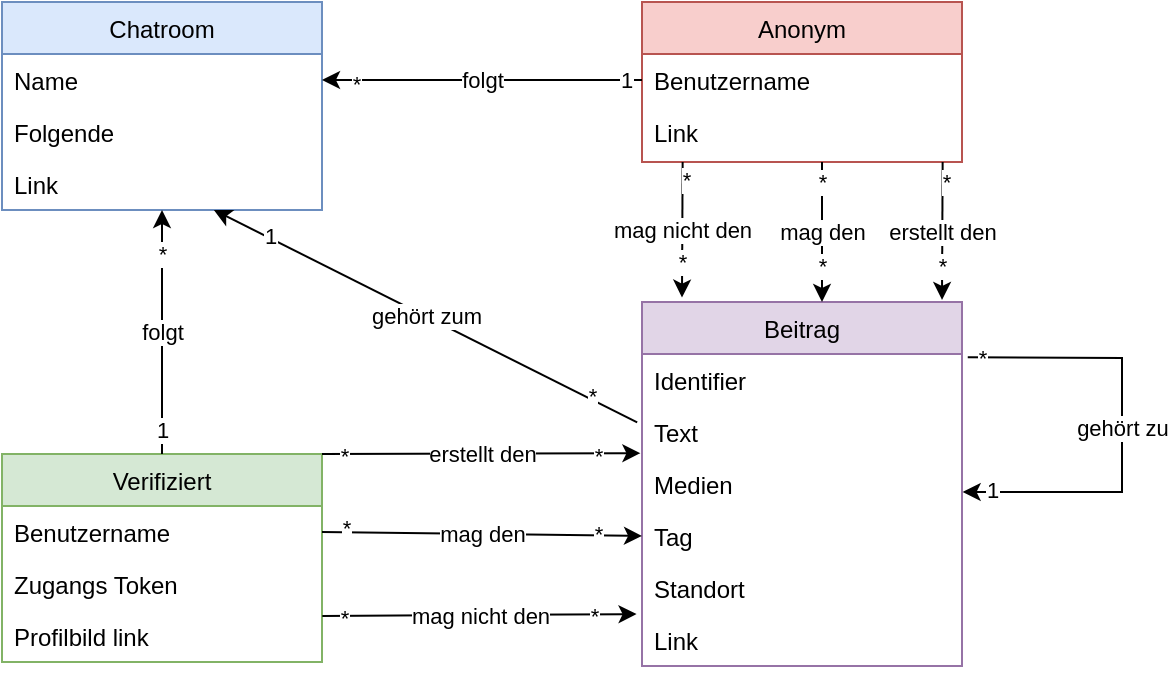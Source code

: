 <mxfile version="23.1.4" type="device">
  <diagram id="C5RBs43oDa-KdzZeNtuy" name="Page-1">
    <mxGraphModel dx="830" dy="1627" grid="1" gridSize="10" guides="1" tooltips="1" connect="1" arrows="1" fold="1" page="1" pageScale="1" pageWidth="827" pageHeight="1169" math="0" shadow="0">
      <root>
        <mxCell id="WIyWlLk6GJQsqaUBKTNV-0" />
        <mxCell id="WIyWlLk6GJQsqaUBKTNV-1" parent="WIyWlLk6GJQsqaUBKTNV-0" />
        <mxCell id="zkfFHV4jXpPFQw0GAbJ--0" value="Beitrag" style="swimlane;fontStyle=0;align=center;verticalAlign=top;childLayout=stackLayout;horizontal=1;startSize=26;horizontalStack=0;resizeParent=1;resizeLast=0;collapsible=1;marginBottom=0;rounded=0;shadow=0;strokeWidth=1;fillColor=#e1d5e7;strokeColor=#9673a6;" parent="WIyWlLk6GJQsqaUBKTNV-1" vertex="1">
          <mxGeometry x="320" y="70" width="160" height="182" as="geometry">
            <mxRectangle x="230" y="140" width="160" height="26" as="alternateBounds" />
          </mxGeometry>
        </mxCell>
        <mxCell id="tdyQbTesufv4xPCYSzyx-6" value="Identifier" style="text;align=left;verticalAlign=top;spacingLeft=4;spacingRight=4;overflow=hidden;rotatable=0;points=[[0,0.5],[1,0.5]];portConstraint=eastwest;rounded=0;shadow=0;html=0;" parent="zkfFHV4jXpPFQw0GAbJ--0" vertex="1">
          <mxGeometry y="26" width="160" height="26" as="geometry" />
        </mxCell>
        <mxCell id="zkfFHV4jXpPFQw0GAbJ--2" value="Text" style="text;align=left;verticalAlign=top;spacingLeft=4;spacingRight=4;overflow=hidden;rotatable=0;points=[[0,0.5],[1,0.5]];portConstraint=eastwest;rounded=0;shadow=0;html=0;" parent="zkfFHV4jXpPFQw0GAbJ--0" vertex="1">
          <mxGeometry y="52" width="160" height="26" as="geometry" />
        </mxCell>
        <mxCell id="xivR8xFjDP2OUeOoNxAv-6" value="Medien" style="text;align=left;verticalAlign=top;spacingLeft=4;spacingRight=4;overflow=hidden;rotatable=0;points=[[0,0.5],[1,0.5]];portConstraint=eastwest;rounded=0;shadow=0;html=0;" parent="zkfFHV4jXpPFQw0GAbJ--0" vertex="1">
          <mxGeometry y="78" width="160" height="26" as="geometry" />
        </mxCell>
        <mxCell id="xivR8xFjDP2OUeOoNxAv-7" value="Tag" style="text;align=left;verticalAlign=top;spacingLeft=4;spacingRight=4;overflow=hidden;rotatable=0;points=[[0,0.5],[1,0.5]];portConstraint=eastwest;rounded=0;shadow=0;html=0;" parent="zkfFHV4jXpPFQw0GAbJ--0" vertex="1">
          <mxGeometry y="104" width="160" height="26" as="geometry" />
        </mxCell>
        <mxCell id="xivR8xFjDP2OUeOoNxAv-8" value="Standort" style="text;align=left;verticalAlign=top;spacingLeft=4;spacingRight=4;overflow=hidden;rotatable=0;points=[[0,0.5],[1,0.5]];portConstraint=eastwest;rounded=0;shadow=0;html=0;" parent="zkfFHV4jXpPFQw0GAbJ--0" vertex="1">
          <mxGeometry y="130" width="160" height="26" as="geometry" />
        </mxCell>
        <mxCell id="xivR8xFjDP2OUeOoNxAv-39" value="" style="endArrow=classic;html=1;rounded=0;exitX=1.018;exitY=0.152;exitDx=0;exitDy=0;exitPerimeter=0;entryX=1.002;entryY=0.654;entryDx=0;entryDy=0;entryPerimeter=0;" parent="zkfFHV4jXpPFQw0GAbJ--0" source="zkfFHV4jXpPFQw0GAbJ--0" target="xivR8xFjDP2OUeOoNxAv-6" edge="1">
          <mxGeometry relative="1" as="geometry">
            <mxPoint x="174" y="20" as="sourcePoint" />
            <mxPoint x="240" y="70" as="targetPoint" />
            <Array as="points">
              <mxPoint x="240" y="28" />
              <mxPoint x="240" y="95" />
            </Array>
          </mxGeometry>
        </mxCell>
        <mxCell id="xivR8xFjDP2OUeOoNxAv-40" value="gehört zu" style="edgeLabel;resizable=0;html=1;align=center;verticalAlign=middle;" parent="xivR8xFjDP2OUeOoNxAv-39" connectable="0" vertex="1">
          <mxGeometry relative="1" as="geometry" />
        </mxCell>
        <mxCell id="KU6OePEWpPYiwk-hXVTw-7" value="1" style="edgeLabel;html=1;align=center;verticalAlign=middle;resizable=0;points=[];" parent="xivR8xFjDP2OUeOoNxAv-39" vertex="1" connectable="0">
          <mxGeometry x="0.866" y="-1" relative="1" as="geometry">
            <mxPoint as="offset" />
          </mxGeometry>
        </mxCell>
        <mxCell id="KU6OePEWpPYiwk-hXVTw-8" value="*" style="edgeLabel;html=1;align=center;verticalAlign=middle;resizable=0;points=[];" parent="xivR8xFjDP2OUeOoNxAv-39" vertex="1" connectable="0">
          <mxGeometry x="-0.941" relative="1" as="geometry">
            <mxPoint as="offset" />
          </mxGeometry>
        </mxCell>
        <mxCell id="ZhWCZaqq9nW5vbhEN_XT-1" value="Link" style="text;align=left;verticalAlign=top;spacingLeft=4;spacingRight=4;overflow=hidden;rotatable=0;points=[[0,0.5],[1,0.5]];portConstraint=eastwest;rounded=0;shadow=0;html=0;" vertex="1" parent="zkfFHV4jXpPFQw0GAbJ--0">
          <mxGeometry y="156" width="160" height="26" as="geometry" />
        </mxCell>
        <mxCell id="xivR8xFjDP2OUeOoNxAv-9" value="Anonym" style="swimlane;fontStyle=0;align=center;verticalAlign=top;childLayout=stackLayout;horizontal=1;startSize=26;horizontalStack=0;resizeParent=1;resizeLast=0;collapsible=1;marginBottom=0;rounded=0;shadow=0;strokeWidth=1;fillColor=#f8cecc;strokeColor=#b85450;" parent="WIyWlLk6GJQsqaUBKTNV-1" vertex="1">
          <mxGeometry x="320" y="-80" width="160" height="80" as="geometry">
            <mxRectangle x="240" y="260" width="160" height="26" as="alternateBounds" />
          </mxGeometry>
        </mxCell>
        <mxCell id="xivR8xFjDP2OUeOoNxAv-10" value="Benutzername" style="text;align=left;verticalAlign=top;spacingLeft=4;spacingRight=4;overflow=hidden;rotatable=0;points=[[0,0.5],[1,0.5]];portConstraint=eastwest;" parent="xivR8xFjDP2OUeOoNxAv-9" vertex="1">
          <mxGeometry y="26" width="160" height="26" as="geometry" />
        </mxCell>
        <mxCell id="xivR8xFjDP2OUeOoNxAv-11" value="Link" style="text;align=left;verticalAlign=top;spacingLeft=4;spacingRight=4;overflow=hidden;rotatable=0;points=[[0,0.5],[1,0.5]];portConstraint=eastwest;rounded=0;shadow=0;html=0;" parent="xivR8xFjDP2OUeOoNxAv-9" vertex="1">
          <mxGeometry y="52" width="160" height="26" as="geometry" />
        </mxCell>
        <mxCell id="xivR8xFjDP2OUeOoNxAv-13" value="Verifiziert" style="swimlane;fontStyle=0;align=center;verticalAlign=top;childLayout=stackLayout;horizontal=1;startSize=26;horizontalStack=0;resizeParent=1;resizeLast=0;collapsible=1;marginBottom=0;rounded=0;shadow=0;strokeWidth=1;fillColor=#d5e8d4;strokeColor=#82b366;" parent="WIyWlLk6GJQsqaUBKTNV-1" vertex="1">
          <mxGeometry y="146" width="160" height="104" as="geometry">
            <mxRectangle x="240" y="260" width="160" height="26" as="alternateBounds" />
          </mxGeometry>
        </mxCell>
        <mxCell id="xivR8xFjDP2OUeOoNxAv-14" value="Benutzername" style="text;align=left;verticalAlign=top;spacingLeft=4;spacingRight=4;overflow=hidden;rotatable=0;points=[[0,0.5],[1,0.5]];portConstraint=eastwest;" parent="xivR8xFjDP2OUeOoNxAv-13" vertex="1">
          <mxGeometry y="26" width="160" height="26" as="geometry" />
        </mxCell>
        <mxCell id="xivR8xFjDP2OUeOoNxAv-15" value="Zugangs Token" style="text;align=left;verticalAlign=top;spacingLeft=4;spacingRight=4;overflow=hidden;rotatable=0;points=[[0,0.5],[1,0.5]];portConstraint=eastwest;rounded=0;shadow=0;html=0;" parent="xivR8xFjDP2OUeOoNxAv-13" vertex="1">
          <mxGeometry y="52" width="160" height="26" as="geometry" />
        </mxCell>
        <mxCell id="ZhWCZaqq9nW5vbhEN_XT-0" value="Profilbild link" style="text;align=left;verticalAlign=top;spacingLeft=4;spacingRight=4;overflow=hidden;rotatable=0;points=[[0,0.5],[1,0.5]];portConstraint=eastwest;rounded=0;shadow=0;html=0;" vertex="1" parent="xivR8xFjDP2OUeOoNxAv-13">
          <mxGeometry y="78" width="160" height="26" as="geometry" />
        </mxCell>
        <mxCell id="xivR8xFjDP2OUeOoNxAv-26" value="Chatroom" style="swimlane;fontStyle=0;align=center;verticalAlign=top;childLayout=stackLayout;horizontal=1;startSize=26;horizontalStack=0;resizeParent=1;resizeLast=0;collapsible=1;marginBottom=0;rounded=0;shadow=0;strokeWidth=1;fillColor=#dae8fc;strokeColor=#6c8ebf;" parent="WIyWlLk6GJQsqaUBKTNV-1" vertex="1">
          <mxGeometry y="-80" width="160" height="104" as="geometry">
            <mxRectangle x="230" y="140" width="160" height="26" as="alternateBounds" />
          </mxGeometry>
        </mxCell>
        <mxCell id="xivR8xFjDP2OUeOoNxAv-27" value="Name" style="text;align=left;verticalAlign=top;spacingLeft=4;spacingRight=4;overflow=hidden;rotatable=0;points=[[0,0.5],[1,0.5]];portConstraint=eastwest;rounded=0;shadow=0;html=0;" parent="xivR8xFjDP2OUeOoNxAv-26" vertex="1">
          <mxGeometry y="26" width="160" height="26" as="geometry" />
        </mxCell>
        <mxCell id="xivR8xFjDP2OUeOoNxAv-55" value="Folgende" style="text;align=left;verticalAlign=top;spacingLeft=4;spacingRight=4;overflow=hidden;rotatable=0;points=[[0,0.5],[1,0.5]];portConstraint=eastwest;rounded=0;shadow=0;html=0;" parent="xivR8xFjDP2OUeOoNxAv-26" vertex="1">
          <mxGeometry y="52" width="160" height="26" as="geometry" />
        </mxCell>
        <mxCell id="xivR8xFjDP2OUeOoNxAv-31" value="Link" style="text;align=left;verticalAlign=top;spacingLeft=4;spacingRight=4;overflow=hidden;rotatable=0;points=[[0,0.5],[1,0.5]];portConstraint=eastwest;rounded=0;shadow=0;html=0;" parent="xivR8xFjDP2OUeOoNxAv-26" vertex="1">
          <mxGeometry y="78" width="160" height="26" as="geometry" />
        </mxCell>
        <mxCell id="xivR8xFjDP2OUeOoNxAv-59" value="" style="endArrow=classic;html=1;rounded=0;entryX=0.873;entryY=-0.008;entryDx=0;entryDy=0;entryPerimeter=0;" parent="WIyWlLk6GJQsqaUBKTNV-1" edge="1">
          <mxGeometry relative="1" as="geometry">
            <mxPoint x="470.32" as="sourcePoint" />
            <mxPoint x="470.0" y="68.96" as="targetPoint" />
          </mxGeometry>
        </mxCell>
        <mxCell id="xivR8xFjDP2OUeOoNxAv-60" value="erstellt den" style="edgeLabel;resizable=0;html=1;align=center;verticalAlign=middle;" parent="xivR8xFjDP2OUeOoNxAv-59" connectable="0" vertex="1">
          <mxGeometry relative="1" as="geometry" />
        </mxCell>
        <mxCell id="KU6OePEWpPYiwk-hXVTw-11" value="*" style="edgeLabel;html=1;align=center;verticalAlign=middle;resizable=0;points=[];" parent="xivR8xFjDP2OUeOoNxAv-59" vertex="1" connectable="0">
          <mxGeometry x="-0.728" y="1" relative="1" as="geometry">
            <mxPoint as="offset" />
          </mxGeometry>
        </mxCell>
        <mxCell id="KU6OePEWpPYiwk-hXVTw-14" value="*" style="edgeLabel;html=1;align=center;verticalAlign=middle;resizable=0;points=[];" parent="xivR8xFjDP2OUeOoNxAv-59" vertex="1" connectable="0">
          <mxGeometry x="0.491" relative="1" as="geometry">
            <mxPoint as="offset" />
          </mxGeometry>
        </mxCell>
        <mxCell id="xivR8xFjDP2OUeOoNxAv-61" value="" style="endArrow=classic;html=1;rounded=0;entryX=0.5;entryY=0;entryDx=0;entryDy=0;exitX=0.5;exitY=1;exitDx=0;exitDy=0;" parent="WIyWlLk6GJQsqaUBKTNV-1" edge="1">
          <mxGeometry relative="1" as="geometry">
            <mxPoint x="410" as="sourcePoint" />
            <mxPoint x="410" y="70" as="targetPoint" />
          </mxGeometry>
        </mxCell>
        <mxCell id="xivR8xFjDP2OUeOoNxAv-62" value="mag den" style="edgeLabel;resizable=0;html=1;align=center;verticalAlign=middle;" parent="xivR8xFjDP2OUeOoNxAv-61" connectable="0" vertex="1">
          <mxGeometry relative="1" as="geometry" />
        </mxCell>
        <mxCell id="KU6OePEWpPYiwk-hXVTw-10" value="*" style="edgeLabel;html=1;align=center;verticalAlign=middle;resizable=0;points=[];" parent="xivR8xFjDP2OUeOoNxAv-61" vertex="1" connectable="0">
          <mxGeometry x="-0.709" relative="1" as="geometry">
            <mxPoint as="offset" />
          </mxGeometry>
        </mxCell>
        <mxCell id="KU6OePEWpPYiwk-hXVTw-13" value="*" style="edgeLabel;html=1;align=center;verticalAlign=middle;resizable=0;points=[];" parent="xivR8xFjDP2OUeOoNxAv-61" vertex="1" connectable="0">
          <mxGeometry x="0.491" relative="1" as="geometry">
            <mxPoint as="offset" />
          </mxGeometry>
        </mxCell>
        <mxCell id="xivR8xFjDP2OUeOoNxAv-64" value="" style="endArrow=classic;html=1;rounded=0;entryX=0.248;entryY=-0.017;entryDx=0;entryDy=0;exitX=0.25;exitY=1;exitDx=0;exitDy=0;entryPerimeter=0;" parent="WIyWlLk6GJQsqaUBKTNV-1" edge="1">
          <mxGeometry relative="1" as="geometry">
            <mxPoint x="340.32" as="sourcePoint" />
            <mxPoint x="340.0" y="67.79" as="targetPoint" />
          </mxGeometry>
        </mxCell>
        <mxCell id="xivR8xFjDP2OUeOoNxAv-65" value="mag nicht den" style="edgeLabel;resizable=0;html=1;align=center;verticalAlign=middle;" parent="xivR8xFjDP2OUeOoNxAv-64" connectable="0" vertex="1">
          <mxGeometry relative="1" as="geometry" />
        </mxCell>
        <mxCell id="KU6OePEWpPYiwk-hXVTw-9" value="*" style="edgeLabel;html=1;align=center;verticalAlign=middle;resizable=0;points=[];" parent="xivR8xFjDP2OUeOoNxAv-64" vertex="1" connectable="0">
          <mxGeometry x="-0.746" y="1" relative="1" as="geometry">
            <mxPoint as="offset" />
          </mxGeometry>
        </mxCell>
        <mxCell id="KU6OePEWpPYiwk-hXVTw-12" value="*" style="edgeLabel;html=1;align=center;verticalAlign=middle;resizable=0;points=[];" parent="xivR8xFjDP2OUeOoNxAv-64" vertex="1" connectable="0">
          <mxGeometry x="0.469" relative="1" as="geometry">
            <mxPoint as="offset" />
          </mxGeometry>
        </mxCell>
        <mxCell id="xivR8xFjDP2OUeOoNxAv-66" value="" style="endArrow=classic;html=1;rounded=0;exitX=-0.015;exitY=0.315;exitDx=0;exitDy=0;exitPerimeter=0;" parent="WIyWlLk6GJQsqaUBKTNV-1" source="zkfFHV4jXpPFQw0GAbJ--2" target="xivR8xFjDP2OUeOoNxAv-31" edge="1">
          <mxGeometry relative="1" as="geometry">
            <mxPoint x="280.32" y="50" as="sourcePoint" />
            <mxPoint x="162.88" y="50.598" as="targetPoint" />
          </mxGeometry>
        </mxCell>
        <mxCell id="xivR8xFjDP2OUeOoNxAv-67" value="gehört zum" style="edgeLabel;resizable=0;html=1;align=center;verticalAlign=middle;" parent="xivR8xFjDP2OUeOoNxAv-66" connectable="0" vertex="1">
          <mxGeometry relative="1" as="geometry" />
        </mxCell>
        <mxCell id="KU6OePEWpPYiwk-hXVTw-5" value="1" style="edgeLabel;html=1;align=center;verticalAlign=middle;resizable=0;points=[];" parent="xivR8xFjDP2OUeOoNxAv-66" vertex="1" connectable="0">
          <mxGeometry x="0.744" y="-1" relative="1" as="geometry">
            <mxPoint as="offset" />
          </mxGeometry>
        </mxCell>
        <mxCell id="KU6OePEWpPYiwk-hXVTw-6" value="*" style="edgeLabel;html=1;align=center;verticalAlign=middle;resizable=0;points=[];" parent="xivR8xFjDP2OUeOoNxAv-66" vertex="1" connectable="0">
          <mxGeometry x="-0.778" y="-2" relative="1" as="geometry">
            <mxPoint as="offset" />
          </mxGeometry>
        </mxCell>
        <mxCell id="tdyQbTesufv4xPCYSzyx-0" value="" style="endArrow=classic;html=1;rounded=0;entryX=-0.005;entryY=0.907;entryDx=0;entryDy=0;entryPerimeter=0;exitX=1;exitY=0;exitDx=0;exitDy=0;" parent="WIyWlLk6GJQsqaUBKTNV-1" source="xivR8xFjDP2OUeOoNxAv-13" target="zkfFHV4jXpPFQw0GAbJ--2" edge="1">
          <mxGeometry relative="1" as="geometry">
            <mxPoint x="200.32" y="120" as="sourcePoint" />
            <mxPoint x="200.0" y="188.96" as="targetPoint" />
          </mxGeometry>
        </mxCell>
        <mxCell id="tdyQbTesufv4xPCYSzyx-1" value="erstellt den" style="edgeLabel;resizable=0;html=1;align=center;verticalAlign=middle;" parent="tdyQbTesufv4xPCYSzyx-0" connectable="0" vertex="1">
          <mxGeometry relative="1" as="geometry" />
        </mxCell>
        <mxCell id="KU6OePEWpPYiwk-hXVTw-15" value="*" style="edgeLabel;html=1;align=center;verticalAlign=middle;resizable=0;points=[];" parent="tdyQbTesufv4xPCYSzyx-0" vertex="1" connectable="0">
          <mxGeometry x="-0.859" y="-1" relative="1" as="geometry">
            <mxPoint as="offset" />
          </mxGeometry>
        </mxCell>
        <mxCell id="KU6OePEWpPYiwk-hXVTw-18" value="*" style="edgeLabel;html=1;align=center;verticalAlign=middle;resizable=0;points=[];" parent="tdyQbTesufv4xPCYSzyx-0" vertex="1" connectable="0">
          <mxGeometry x="0.729" y="-1" relative="1" as="geometry">
            <mxPoint as="offset" />
          </mxGeometry>
        </mxCell>
        <mxCell id="tdyQbTesufv4xPCYSzyx-2" value="" style="endArrow=classic;html=1;rounded=0;entryX=0;entryY=0.5;entryDx=0;entryDy=0;exitX=1;exitY=0.5;exitDx=0;exitDy=0;" parent="WIyWlLk6GJQsqaUBKTNV-1" source="xivR8xFjDP2OUeOoNxAv-14" target="xivR8xFjDP2OUeOoNxAv-7" edge="1">
          <mxGeometry relative="1" as="geometry">
            <mxPoint x="200" y="150" as="sourcePoint" />
            <mxPoint x="200" y="220" as="targetPoint" />
          </mxGeometry>
        </mxCell>
        <mxCell id="tdyQbTesufv4xPCYSzyx-3" value="mag den" style="edgeLabel;resizable=0;html=1;align=center;verticalAlign=middle;" parent="tdyQbTesufv4xPCYSzyx-2" connectable="0" vertex="1">
          <mxGeometry relative="1" as="geometry" />
        </mxCell>
        <mxCell id="KU6OePEWpPYiwk-hXVTw-16" value="*" style="edgeLabel;html=1;align=center;verticalAlign=middle;resizable=0;points=[];" parent="tdyQbTesufv4xPCYSzyx-2" vertex="1" connectable="0">
          <mxGeometry x="-0.855" y="2" relative="1" as="geometry">
            <mxPoint as="offset" />
          </mxGeometry>
        </mxCell>
        <mxCell id="KU6OePEWpPYiwk-hXVTw-19" value="*" style="edgeLabel;html=1;align=center;verticalAlign=middle;resizable=0;points=[];" parent="tdyQbTesufv4xPCYSzyx-2" vertex="1" connectable="0">
          <mxGeometry x="0.725" y="1" relative="1" as="geometry">
            <mxPoint as="offset" />
          </mxGeometry>
        </mxCell>
        <mxCell id="tdyQbTesufv4xPCYSzyx-4" value="" style="endArrow=classic;html=1;rounded=0;entryX=-0.017;entryY=1.002;entryDx=0;entryDy=0;exitX=1.001;exitY=1.115;exitDx=0;exitDy=0;entryPerimeter=0;exitPerimeter=0;" parent="WIyWlLk6GJQsqaUBKTNV-1" source="xivR8xFjDP2OUeOoNxAv-15" target="xivR8xFjDP2OUeOoNxAv-8" edge="1">
          <mxGeometry relative="1" as="geometry">
            <mxPoint x="210.32" y="200" as="sourcePoint" />
            <mxPoint x="210.0" y="267.79" as="targetPoint" />
          </mxGeometry>
        </mxCell>
        <mxCell id="tdyQbTesufv4xPCYSzyx-5" value="mag nicht den" style="edgeLabel;resizable=0;html=1;align=center;verticalAlign=middle;" parent="tdyQbTesufv4xPCYSzyx-4" connectable="0" vertex="1">
          <mxGeometry relative="1" as="geometry" />
        </mxCell>
        <mxCell id="KU6OePEWpPYiwk-hXVTw-17" value="*" style="edgeLabel;html=1;align=center;verticalAlign=middle;resizable=0;points=[];" parent="tdyQbTesufv4xPCYSzyx-4" vertex="1" connectable="0">
          <mxGeometry x="-0.86" y="-1" relative="1" as="geometry">
            <mxPoint as="offset" />
          </mxGeometry>
        </mxCell>
        <mxCell id="KU6OePEWpPYiwk-hXVTw-20" value="*" style="edgeLabel;html=1;align=center;verticalAlign=middle;resizable=0;points=[];" parent="tdyQbTesufv4xPCYSzyx-4" vertex="1" connectable="0">
          <mxGeometry x="0.729" y="-1" relative="1" as="geometry">
            <mxPoint as="offset" />
          </mxGeometry>
        </mxCell>
        <mxCell id="tdyQbTesufv4xPCYSzyx-7" value="" style="endArrow=classic;html=1;rounded=0;exitX=0.5;exitY=0;exitDx=0;exitDy=0;" parent="WIyWlLk6GJQsqaUBKTNV-1" source="xivR8xFjDP2OUeOoNxAv-13" target="xivR8xFjDP2OUeOoNxAv-31" edge="1">
          <mxGeometry relative="1" as="geometry">
            <mxPoint x="70" y="110" as="sourcePoint" />
            <mxPoint x="80.16" y="53.848" as="targetPoint" />
          </mxGeometry>
        </mxCell>
        <mxCell id="tdyQbTesufv4xPCYSzyx-8" value="folgt" style="edgeLabel;resizable=0;html=1;align=center;verticalAlign=middle;" parent="tdyQbTesufv4xPCYSzyx-7" connectable="0" vertex="1">
          <mxGeometry relative="1" as="geometry" />
        </mxCell>
        <mxCell id="KU6OePEWpPYiwk-hXVTw-2" value="*" style="edgeLabel;html=1;align=center;verticalAlign=middle;resizable=0;points=[];" parent="tdyQbTesufv4xPCYSzyx-7" vertex="1" connectable="0">
          <mxGeometry x="0.68" y="-1" relative="1" as="geometry">
            <mxPoint x="-1" y="2" as="offset" />
          </mxGeometry>
        </mxCell>
        <mxCell id="KU6OePEWpPYiwk-hXVTw-3" value="1" style="edgeLabel;html=1;align=center;verticalAlign=middle;resizable=0;points=[];" parent="tdyQbTesufv4xPCYSzyx-7" vertex="1" connectable="0">
          <mxGeometry x="-0.883" y="-2" relative="1" as="geometry">
            <mxPoint x="-2" y="-5" as="offset" />
          </mxGeometry>
        </mxCell>
        <mxCell id="tdyQbTesufv4xPCYSzyx-9" value="" style="endArrow=classic;html=1;rounded=0;entryX=1;entryY=0.5;entryDx=0;entryDy=0;exitX=0;exitY=0.5;exitDx=0;exitDy=0;" parent="WIyWlLk6GJQsqaUBKTNV-1" source="xivR8xFjDP2OUeOoNxAv-10" target="xivR8xFjDP2OUeOoNxAv-27" edge="1">
          <mxGeometry relative="1" as="geometry">
            <mxPoint x="240" y="-18" as="sourcePoint" />
            <mxPoint x="240" y="-110" as="targetPoint" />
          </mxGeometry>
        </mxCell>
        <mxCell id="tdyQbTesufv4xPCYSzyx-10" value="folgt" style="edgeLabel;resizable=0;html=1;align=center;verticalAlign=middle;" parent="tdyQbTesufv4xPCYSzyx-9" connectable="0" vertex="1">
          <mxGeometry relative="1" as="geometry" />
        </mxCell>
        <mxCell id="KU6OePEWpPYiwk-hXVTw-0" value="*" style="edgeLabel;html=1;align=center;verticalAlign=middle;resizable=0;points=[];" parent="tdyQbTesufv4xPCYSzyx-9" vertex="1" connectable="0">
          <mxGeometry x="0.79" y="2" relative="1" as="geometry">
            <mxPoint as="offset" />
          </mxGeometry>
        </mxCell>
        <mxCell id="KU6OePEWpPYiwk-hXVTw-1" value="1" style="edgeLabel;html=1;align=center;verticalAlign=middle;resizable=0;points=[];" parent="tdyQbTesufv4xPCYSzyx-9" vertex="1" connectable="0">
          <mxGeometry x="-0.895" relative="1" as="geometry">
            <mxPoint as="offset" />
          </mxGeometry>
        </mxCell>
      </root>
    </mxGraphModel>
  </diagram>
</mxfile>
